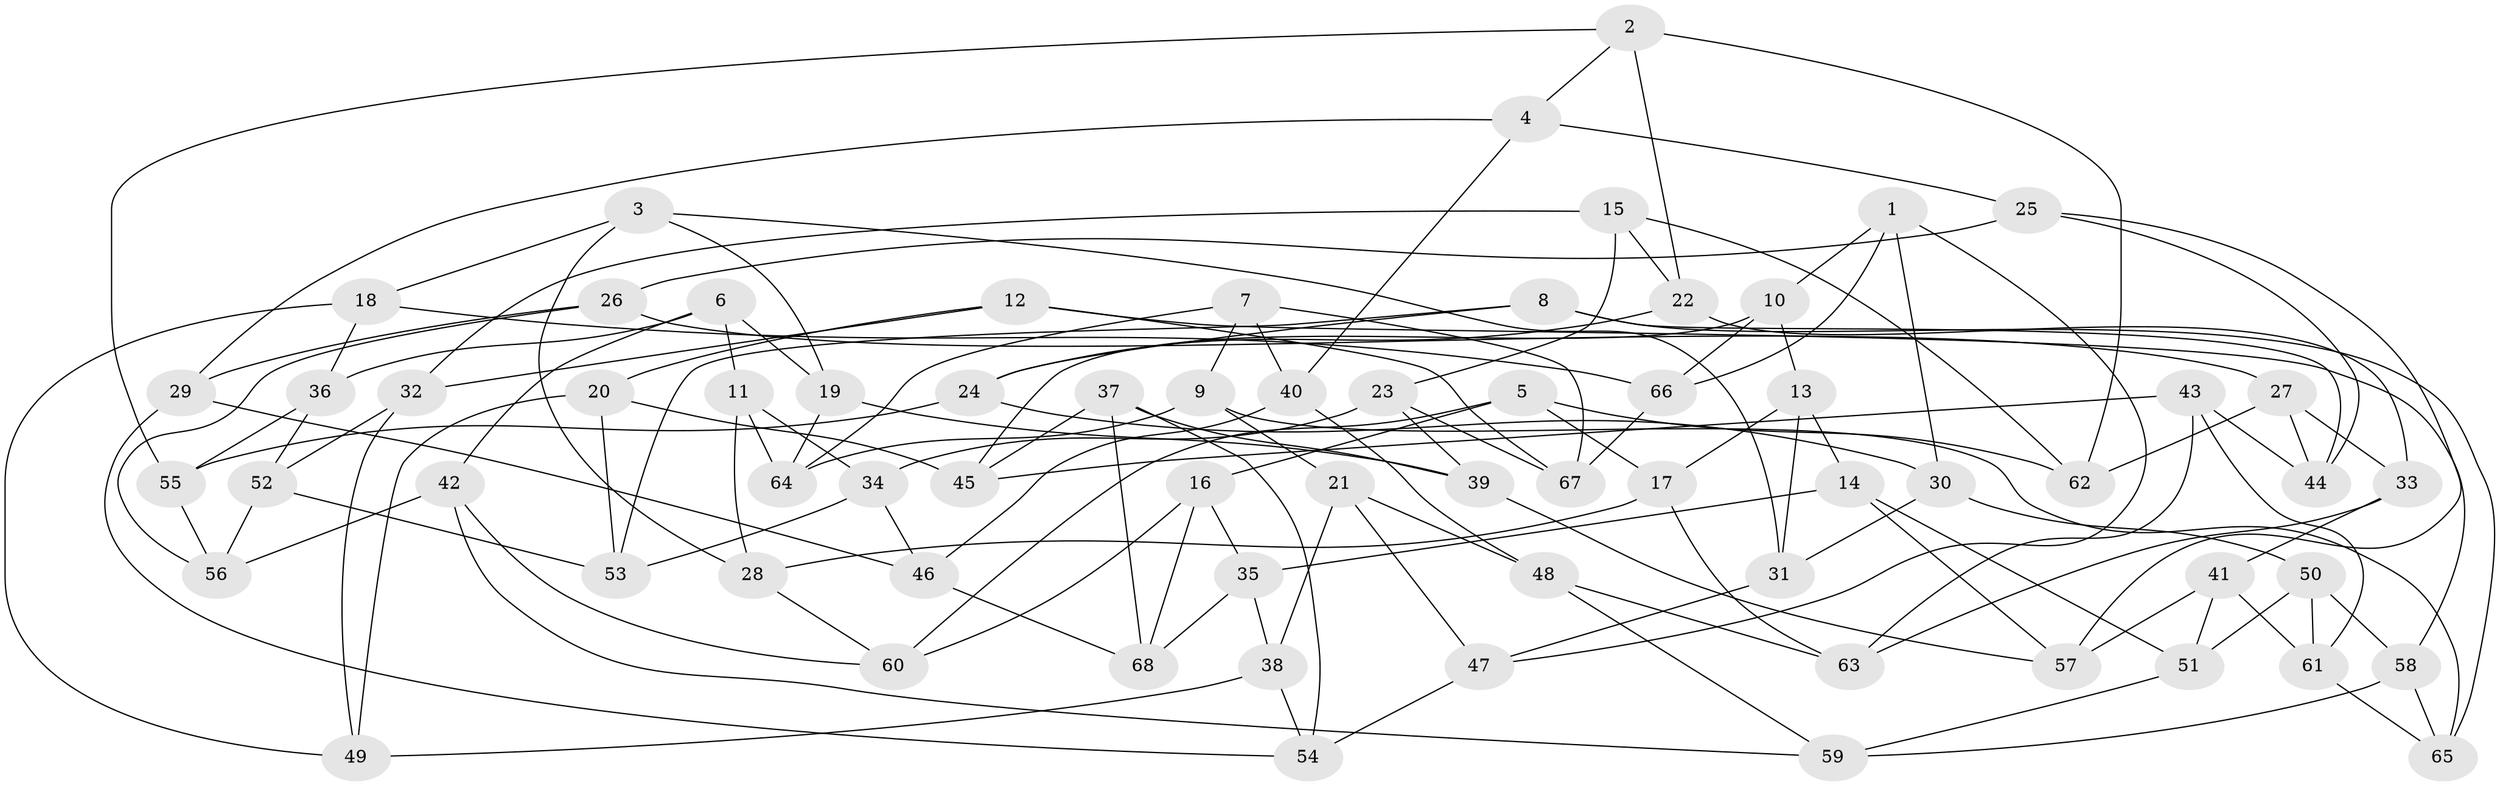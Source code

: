 // Generated by graph-tools (version 1.1) at 2025/58/03/09/25 04:58:04]
// undirected, 68 vertices, 136 edges
graph export_dot {
graph [start="1"]
  node [color=gray90,style=filled];
  1;
  2;
  3;
  4;
  5;
  6;
  7;
  8;
  9;
  10;
  11;
  12;
  13;
  14;
  15;
  16;
  17;
  18;
  19;
  20;
  21;
  22;
  23;
  24;
  25;
  26;
  27;
  28;
  29;
  30;
  31;
  32;
  33;
  34;
  35;
  36;
  37;
  38;
  39;
  40;
  41;
  42;
  43;
  44;
  45;
  46;
  47;
  48;
  49;
  50;
  51;
  52;
  53;
  54;
  55;
  56;
  57;
  58;
  59;
  60;
  61;
  62;
  63;
  64;
  65;
  66;
  67;
  68;
  1 -- 30;
  1 -- 10;
  1 -- 47;
  1 -- 66;
  2 -- 22;
  2 -- 55;
  2 -- 62;
  2 -- 4;
  3 -- 18;
  3 -- 19;
  3 -- 31;
  3 -- 28;
  4 -- 40;
  4 -- 25;
  4 -- 29;
  5 -- 16;
  5 -- 62;
  5 -- 17;
  5 -- 60;
  6 -- 11;
  6 -- 42;
  6 -- 19;
  6 -- 36;
  7 -- 40;
  7 -- 64;
  7 -- 9;
  7 -- 67;
  8 -- 53;
  8 -- 65;
  8 -- 24;
  8 -- 44;
  9 -- 21;
  9 -- 65;
  9 -- 64;
  10 -- 45;
  10 -- 66;
  10 -- 13;
  11 -- 28;
  11 -- 34;
  11 -- 64;
  12 -- 67;
  12 -- 58;
  12 -- 32;
  12 -- 20;
  13 -- 14;
  13 -- 17;
  13 -- 31;
  14 -- 51;
  14 -- 57;
  14 -- 35;
  15 -- 32;
  15 -- 23;
  15 -- 62;
  15 -- 22;
  16 -- 60;
  16 -- 35;
  16 -- 68;
  17 -- 28;
  17 -- 63;
  18 -- 36;
  18 -- 49;
  18 -- 66;
  19 -- 64;
  19 -- 39;
  20 -- 53;
  20 -- 45;
  20 -- 49;
  21 -- 47;
  21 -- 48;
  21 -- 38;
  22 -- 33;
  22 -- 24;
  23 -- 39;
  23 -- 34;
  23 -- 67;
  24 -- 55;
  24 -- 30;
  25 -- 57;
  25 -- 44;
  25 -- 26;
  26 -- 29;
  26 -- 56;
  26 -- 27;
  27 -- 44;
  27 -- 62;
  27 -- 33;
  28 -- 60;
  29 -- 54;
  29 -- 46;
  30 -- 50;
  30 -- 31;
  31 -- 47;
  32 -- 52;
  32 -- 49;
  33 -- 41;
  33 -- 63;
  34 -- 53;
  34 -- 46;
  35 -- 68;
  35 -- 38;
  36 -- 52;
  36 -- 55;
  37 -- 54;
  37 -- 68;
  37 -- 45;
  37 -- 39;
  38 -- 49;
  38 -- 54;
  39 -- 57;
  40 -- 48;
  40 -- 46;
  41 -- 57;
  41 -- 51;
  41 -- 61;
  42 -- 56;
  42 -- 60;
  42 -- 59;
  43 -- 61;
  43 -- 63;
  43 -- 44;
  43 -- 45;
  46 -- 68;
  47 -- 54;
  48 -- 63;
  48 -- 59;
  50 -- 58;
  50 -- 51;
  50 -- 61;
  51 -- 59;
  52 -- 53;
  52 -- 56;
  55 -- 56;
  58 -- 59;
  58 -- 65;
  61 -- 65;
  66 -- 67;
}

